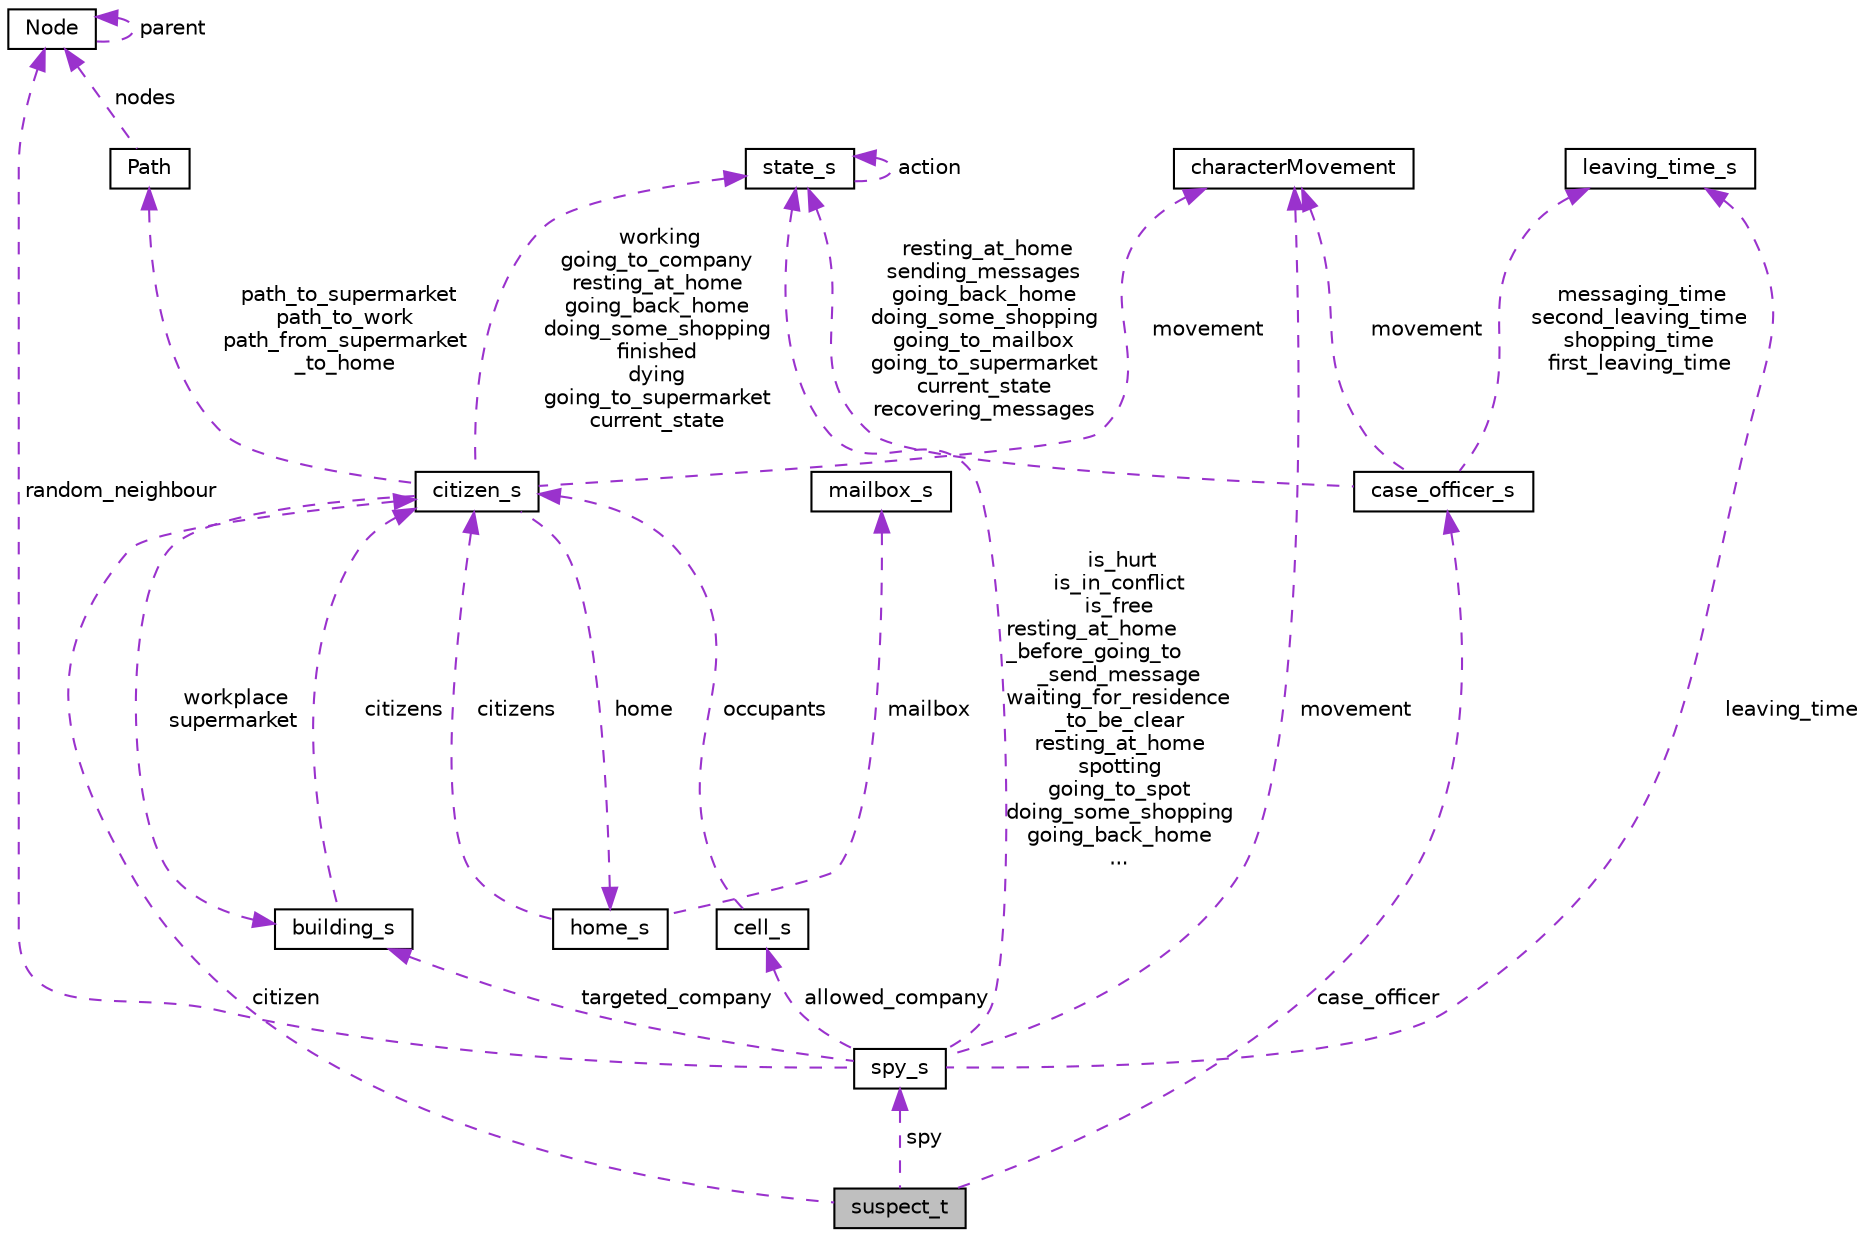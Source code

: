 digraph "suspect_t"
{
 // LATEX_PDF_SIZE
  edge [fontname="Helvetica",fontsize="10",labelfontname="Helvetica",labelfontsize="10"];
  node [fontname="Helvetica",fontsize="10",shape=record];
  Node1 [label="suspect_t",height=0.2,width=0.4,color="black", fillcolor="grey75", style="filled", fontcolor="black",tooltip="Union representing a suspect that can be a citizen, spy, or case officer."];
  Node2 -> Node1 [dir="back",color="darkorchid3",fontsize="10",style="dashed",label=" citizen" ,fontname="Helvetica"];
  Node2 [label="citizen_s",height=0.2,width=0.4,color="black", fillcolor="white", style="filled",URL="$dc/d85/structcitizen__s.html",tooltip="A structure representing a citizen in the simulation."];
  Node3 -> Node2 [dir="back",color="darkorchid3",fontsize="10",style="dashed",label=" home" ,fontname="Helvetica"];
  Node3 [label="home_s",height=0.2,width=0.4,color="black", fillcolor="white", style="filled",URL="$d3/d3f/structhome__s.html",tooltip="A structure representing a home in the simulation."];
  Node2 -> Node3 [dir="back",color="darkorchid3",fontsize="10",style="dashed",label=" citizens" ,fontname="Helvetica"];
  Node4 -> Node3 [dir="back",color="darkorchid3",fontsize="10",style="dashed",label=" mailbox" ,fontname="Helvetica"];
  Node4 [label="mailbox_s",height=0.2,width=0.4,color="black", fillcolor="white", style="filled",URL="$d2/dc7/structmailbox__s.html",tooltip="A structure representing a mailbox in the simulation."];
  Node5 -> Node2 [dir="back",color="darkorchid3",fontsize="10",style="dashed",label=" workplace\nsupermarket" ,fontname="Helvetica"];
  Node5 [label="building_s",height=0.2,width=0.4,color="black", fillcolor="white", style="filled",URL="$d5/dac/structbuilding__s.html",tooltip="A structure representing a building in the simulation."];
  Node2 -> Node5 [dir="back",color="darkorchid3",fontsize="10",style="dashed",label=" citizens" ,fontname="Helvetica"];
  Node6 -> Node2 [dir="back",color="darkorchid3",fontsize="10",style="dashed",label=" path_to_supermarket\npath_to_work\npath_from_supermarket\l_to_home" ,fontname="Helvetica"];
  Node6 [label="Path",height=0.2,width=0.4,color="black", fillcolor="white", style="filled",URL="$d3/d20/structPath.html",tooltip="A structure representing a path in a grid."];
  Node7 -> Node6 [dir="back",color="darkorchid3",fontsize="10",style="dashed",label=" nodes" ,fontname="Helvetica"];
  Node7 [label="Node",height=0.2,width=0.4,color="black", fillcolor="white", style="filled",URL="$d8/d49/structNode.html",tooltip="A structure representing a node in a grid."];
  Node7 -> Node7 [dir="back",color="darkorchid3",fontsize="10",style="dashed",label=" parent" ,fontname="Helvetica"];
  Node8 -> Node2 [dir="back",color="darkorchid3",fontsize="10",style="dashed",label=" movement" ,fontname="Helvetica"];
  Node8 [label="characterMovement",height=0.2,width=0.4,color="black", fillcolor="white", style="filled",URL="$d7/d19/structcharacterMovement.html",tooltip=" "];
  Node9 -> Node2 [dir="back",color="darkorchid3",fontsize="10",style="dashed",label=" working\ngoing_to_company\nresting_at_home\ngoing_back_home\ndoing_some_shopping\nfinished\ndying\ngoing_to_supermarket\ncurrent_state" ,fontname="Helvetica"];
  Node9 [label="state_s",height=0.2,width=0.4,color="black", fillcolor="white", style="filled",URL="$d0/dd8/structstate__s.html",tooltip="Structure representing a state for a citizen."];
  Node9 -> Node9 [dir="back",color="darkorchid3",fontsize="10",style="dashed",label=" action" ,fontname="Helvetica"];
  Node10 -> Node1 [dir="back",color="darkorchid3",fontsize="10",style="dashed",label=" spy" ,fontname="Helvetica"];
  Node10 [label="spy_s",height=0.2,width=0.4,color="black", fillcolor="white", style="filled",URL="$da/dff/structspy__s.html",tooltip="The spy information."];
  Node7 -> Node10 [dir="back",color="darkorchid3",fontsize="10",style="dashed",label=" random_neighbour" ,fontname="Helvetica"];
  Node5 -> Node10 [dir="back",color="darkorchid3",fontsize="10",style="dashed",label=" targeted_company" ,fontname="Helvetica"];
  Node11 -> Node10 [dir="back",color="darkorchid3",fontsize="10",style="dashed",label=" allowed_company" ,fontname="Helvetica"];
  Node11 [label="cell_s",height=0.2,width=0.4,color="black", fillcolor="white", style="filled",URL="$d8/db0/structcell__s.html",tooltip="A cell within the map of the city."];
  Node2 -> Node11 [dir="back",color="darkorchid3",fontsize="10",style="dashed",label=" occupants" ,fontname="Helvetica"];
  Node8 -> Node10 [dir="back",color="darkorchid3",fontsize="10",style="dashed",label=" movement" ,fontname="Helvetica"];
  Node9 -> Node10 [dir="back",color="darkorchid3",fontsize="10",style="dashed",label=" is_hurt\nis_in_conflict\nis_free\nresting_at_home\l_before_going_to\l_send_message\nwaiting_for_residence\l_to_be_clear\nresting_at_home\nspotting\ngoing_to_spot\ndoing_some_shopping\ngoing_back_home\n..." ,fontname="Helvetica"];
  Node12 -> Node10 [dir="back",color="darkorchid3",fontsize="10",style="dashed",label=" leaving_time" ,fontname="Helvetica"];
  Node12 [label="leaving_time_s",height=0.2,width=0.4,color="black", fillcolor="white", style="filled",URL="$d2/d77/structleaving__time__s.html",tooltip="Structure representing leaving time."];
  Node13 -> Node1 [dir="back",color="darkorchid3",fontsize="10",style="dashed",label=" case_officer" ,fontname="Helvetica"];
  Node13 [label="case_officer_s",height=0.2,width=0.4,color="black", fillcolor="white", style="filled",URL="$d3/d91/structcase__officer__s.html",tooltip="The case_officer information."];
  Node8 -> Node13 [dir="back",color="darkorchid3",fontsize="10",style="dashed",label=" movement" ,fontname="Helvetica"];
  Node9 -> Node13 [dir="back",color="darkorchid3",fontsize="10",style="dashed",label=" resting_at_home\nsending_messages\ngoing_back_home\ndoing_some_shopping\ngoing_to_mailbox\ngoing_to_supermarket\ncurrent_state\nrecovering_messages" ,fontname="Helvetica"];
  Node12 -> Node13 [dir="back",color="darkorchid3",fontsize="10",style="dashed",label=" messaging_time\nsecond_leaving_time\nshopping_time\nfirst_leaving_time" ,fontname="Helvetica"];
}
